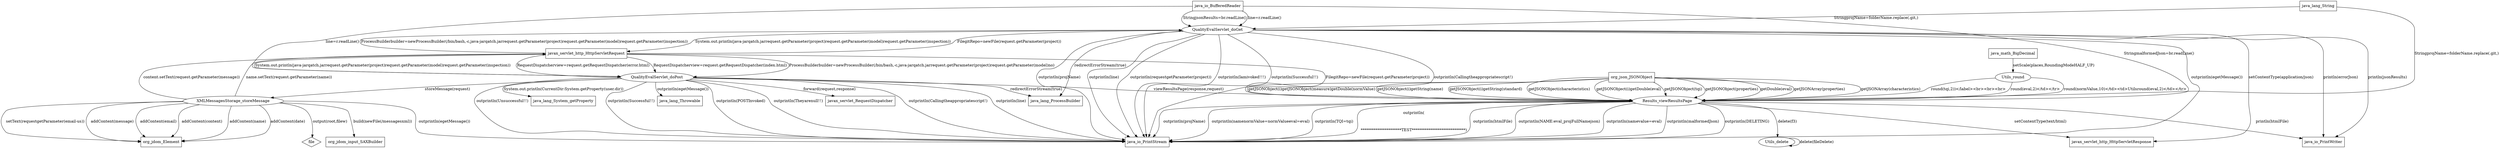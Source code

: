 digraph G{
    QualityEvalServlet_doGet -> java_io_PrintStream [label="outprintln(requestgetParameter(project))"];
    java_io_BufferedReader -> QualityEvalServlet_doGet [label="StringjsonResults=br.readLine()"];
    Results_viewResultsPage -> Utils_delete [label="delete(f3)"];
    Results_viewResultsPage -> java_io_PrintStream [label="outprintln(\n\n\n\n**********************TEST*****************************)"];
    QualityEvalServlet_doGet -> java_io_PrintStream [label="outprintln(Callingtheappropriatescript!)"];
    org_json_JSONObject -> Results_viewResultsPage [label="getJSONObject(i)getString(name)"];
    org_json_JSONObject -> Results_viewResultsPage [label="getJSONObject(i)getString(standard)"];
    Results_viewResultsPage -> java_io_PrintWriter [label="println(htmlFile)"];
    org_json_JSONObject -> Results_viewResultsPage [label="getJSONObject(characteristics)"];
    XMLMessagesStorage_storeMessage -> java_io_PrintStream [label="outprintln(egetMessage())"];
    Results_viewResultsPage -> java_io_PrintStream [label="outprintln(htmlFile)"];
    XMLMessagesStorage_storeMessage -> org_jdom_Element [label="addContent(name)"];
    QualityEvalServlet_doPost -> java_io_PrintStream [label="outprintln(Unsuccessful!!)"];
    XMLMessagesStorage_storeMessage -> org_jdom_Element [label="addContent(date)"];
    java_lang_String -> Results_viewResultsPage [label="StringprojName=folderName.replace(.git,)"];
    org_json_JSONObject -> Results_viewResultsPage [label="getJSONObject(i)getDouble(eval)"];
    QualityEvalServlet_doPost -> javax_servlet_RequestDispatcher [label="forward(request,response)"];
    QualityEvalServlet_doPost -> javax_servlet_http_HttpServletRequest [label="System.out.println(java-jarqatch.jarrequest.getParameter(project)request.getParameter(model)request.getParameter(inspection))"];
    org_json_JSONObject -> Results_viewResultsPage [label="getJSONObject(tqi)"];
    Results_viewResultsPage -> java_io_PrintStream [label="outprintln(NAME:eval_projFullNamejson)"];
    org_json_JSONObject -> Results_viewResultsPage [label="getJSONObject(properties)"];
    Results_viewResultsPage -> javax_servlet_http_HttpServletResponse [label="setContentType(text/html)"];
    XMLMessagesStorage_storeMessage -> org_jdom_Element [label="setText(requestgetParameter(email-us))"];
    java_lang_String -> QualityEvalServlet_doGet [label="StringprojName=folderName.replace(.git,)"];
    QualityEvalServlet_doGet -> java_io_PrintWriter [label="println(errorJson)"];
    javax_servlet_http_HttpServletRequest -> QualityEvalServlet_doPost [label="RequestDispatcherview=request.getRequestDispatcher(error.html)"];
    XMLMessagesStorage_storeMessage -> javax_servlet_http_HttpServletRequest [label="content.setText(request.getParameter(message))"];
    XMLMessagesStorage_storeMessage -> file [label="output(root,filew)"];
    QualityEvalServlet_doGet -> javax_servlet_http_HttpServletRequest [label="System.out.println(java-jarqatch.jarrequest.getParameter(project)request.getParameter(model)request.getParameter(inspection))"];
    Results_viewResultsPage -> java_io_PrintStream [label="outprintln(namevalue=eval)"];
    QualityEvalServlet_doPost -> java_io_PrintStream [label="outprintln(Successful!!)"];
    QualityEvalServlet_doGet -> javax_servlet_http_HttpServletResponse [label="setContentType(application/json)"];
    java_math_BigDecimal -> Utils_round [label="setScale(places,RoundingModeHALF_UP)"];
    javax_servlet_http_HttpServletRequest -> QualityEvalServlet_doGet [label="FilegitRepo=newFile(request.getParameter(project))"];
    Results_viewResultsPage -> java_io_PrintStream [label="outprintln(malformedJson)"];
    QualityEvalServlet_doPost -> java_io_PrintStream [label="outprintln(POSTInvoked)"];
    QualityEvalServlet_doPost -> java_lang_System_getProperty [label="System.out.println(CurrentDir:System.getProperty(user.dir))"];
    org_json_JSONObject -> Results_viewResultsPage [label="getDouble(eval)"];
    Utils_round -> Results_viewResultsPage [label="round(eval,2)</td></tr>"];
    QualityEvalServlet_doPost -> Results_viewResultsPage [label="viewResultsPage(response,request)"];
    XMLMessagesStorage_storeMessage -> javax_servlet_http_HttpServletRequest [label="name.setText(request.getParameter(name))"];
    QualityEvalServlet_doGet -> java_io_PrintStream [label="outprintln(egetMessage())"];
    QualityEvalServlet_doPost -> java_io_PrintStream [label="outprintln(Theyarenull!!)"];
    QualityEvalServlet_doGet -> java_lang_ProcessBuilder [label="redirectErrorStream(true)"];
    QualityEvalServlet_doPost -> java_io_PrintStream [label="outprintln(Callingtheappropriatescript!)"];
    QualityEvalServlet_doGet -> java_io_PrintStream [label="outprintln(projName)"];
    org_json_JSONObject -> Results_viewResultsPage [label="getJSONArray(characteristics)"];
    Utils_delete -> Utils_delete [label="delete(fileDelete)"];
    java_io_BufferedReader -> QualityEvalServlet_doPost [label="line=r.readLine()"];
    QualityEvalServlet_doGet -> java_io_PrintStream [label="outprintln(line)"];
    QualityEvalServlet_doGet -> java_io_PrintWriter [label="println(jsonResults)"];
    XMLMessagesStorage_storeMessage -> org_jdom_input_SAXBuilder [label="build(newFile(/messagesxml))"];
    QualityEvalServlet_doGet -> java_io_PrintStream [label="outprintln(Iamivoked!!!)"];
    Results_viewResultsPage -> java_io_PrintStream [label="outprintln(DELETING)"];
    QualityEvalServlet_doPost -> java_io_PrintStream [label="outprintln(line)"];
    QualityEvalServlet_doPost -> java_lang_ProcessBuilder [label="redirectErrorStream(true)"];
    XMLMessagesStorage_storeMessage -> org_jdom_Element [label="addContent(message)"];
    Results_viewResultsPage -> java_io_PrintStream [label="outprintln(projName)"];
    QualityEvalServlet_doPost -> XMLMessagesStorage_storeMessage [label="storeMessage(request)"];
    QualityEvalServlet_doGet -> java_io_PrintStream [label="outprintln(Successful!!)"];
    java_io_BufferedReader -> Results_viewResultsPage [label="StringmalformedJson=br.readLine()"];
    Results_viewResultsPage -> java_io_PrintStream [label="outprintln(namenormValue=normValueeval=eval)"];
    Utils_round -> Results_viewResultsPage [label="round(normValue,10)</td><td>Utilsround(eval,2)</td></tr>"];
    javax_servlet_http_HttpServletRequest -> Results_viewResultsPage [label="FilegitRepo=newFile(request.getParameter(project))"];
    javax_servlet_http_HttpServletRequest -> QualityEvalServlet_doPost [label="RequestDispatcherview=request.getRequestDispatcher(index.html)"];
    XMLMessagesStorage_storeMessage -> org_jdom_Element [label="addContent(email)"];
    XMLMessagesStorage_storeMessage -> org_jdom_Element [label="addContent(content)"];
    org_json_JSONObject -> Results_viewResultsPage [label="getJSONArray(properties)"];
    QualityEvalServlet_doPost -> java_lang_Throwable [label="outprintln(egetMessage())"];
    Utils_round -> Results_viewResultsPage [label="round(tqi,2))</label><br><br><br>"];
    Results_viewResultsPage -> java_io_PrintStream [label="outprintln(TQI=tqi)"];
    org_json_JSONObject -> Results_viewResultsPage [label="getJSONObject(i)getJSONObject(measure)getDouble(normValue)"];
    javax_servlet_http_HttpServletRequest -> QualityEvalServlet_doPost [label="ProcessBuilderbuilder=newProcessBuilder(/bin/bash,-c,java-jarqatch.jarrequest.getParameter(project)request.getParameter(model)no)"];
    java_io_BufferedReader -> QualityEvalServlet_doGet [label="line=r.readLine()"];
    javax_servlet_http_HttpServletRequest -> QualityEvalServlet_doGet [label="ProcessBuilderbuilder=newProcessBuilder(/bin/bash,-c,java-jarqatch.jarrequest.getParameter(project)request.getParameter(model)request.getParameter(inspection))"];


    java_io_PrintWriter [shape=box];
    java_math_BigDecimal [shape=box];
    java_io_PrintStream [shape=box];
    Utils_delete [shape=ellipse];
    org_json_JSONObject [shape=box];
    javax_servlet_RequestDispatcher [shape=box];
    Utils_round [shape=ellipse];
    org_jdom_Element [shape=box];
    javax_servlet_http_HttpServletRequest [shape=box];
    java_lang_System_getProperty [shape=box];
    QualityEvalServlet_doGet [shape=ellipse];
    java_io_BufferedReader [shape=box];
    org_jdom_input_SAXBuilder [shape=box];
    file [shape=diamond];
    java_lang_ProcessBuilder [shape=box];
    XMLMessagesStorage_storeMessage [shape=ellipse];
    java_lang_String [shape=box];
    java_lang_Throwable [shape=box];
    Results_viewResultsPage [shape=ellipse];
    QualityEvalServlet_doPost [shape=ellipse];
    javax_servlet_http_HttpServletResponse [shape=box];
}
